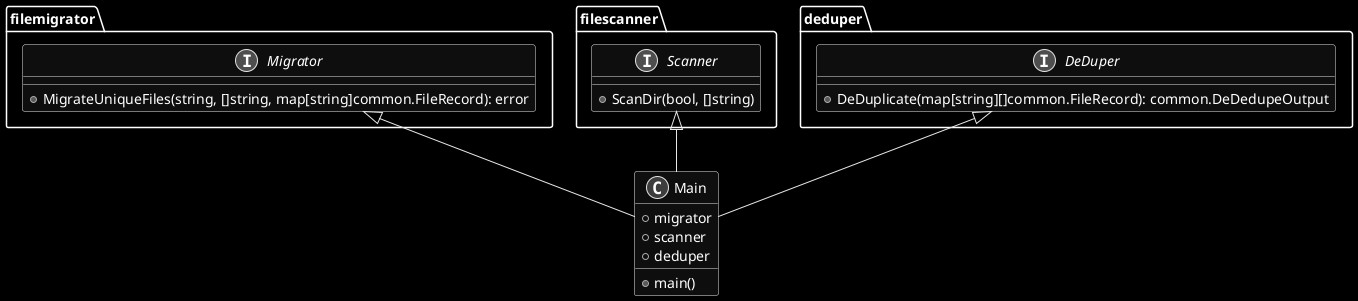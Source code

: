 @startuml
'https://plantuml.com/class-diagram
skinparam monochrome reverse

class Main {
    + migrator
    + scanner
    + deduper
    + main()
}
interface filemigrator.Migrator {
    +MigrateUniqueFiles(string, []string, map[string]common.FileRecord): error
}
interface filescanner.Scanner {
    +ScanDir(bool, []string)
}
interface deduper.DeDuper {
    +DeDuplicate(map[string][]common.FileRecord): common.DeDedupeOutput
}

Migrator <|-- Main
DeDuper <|-- Main
Scanner <|-- Main

@enduml